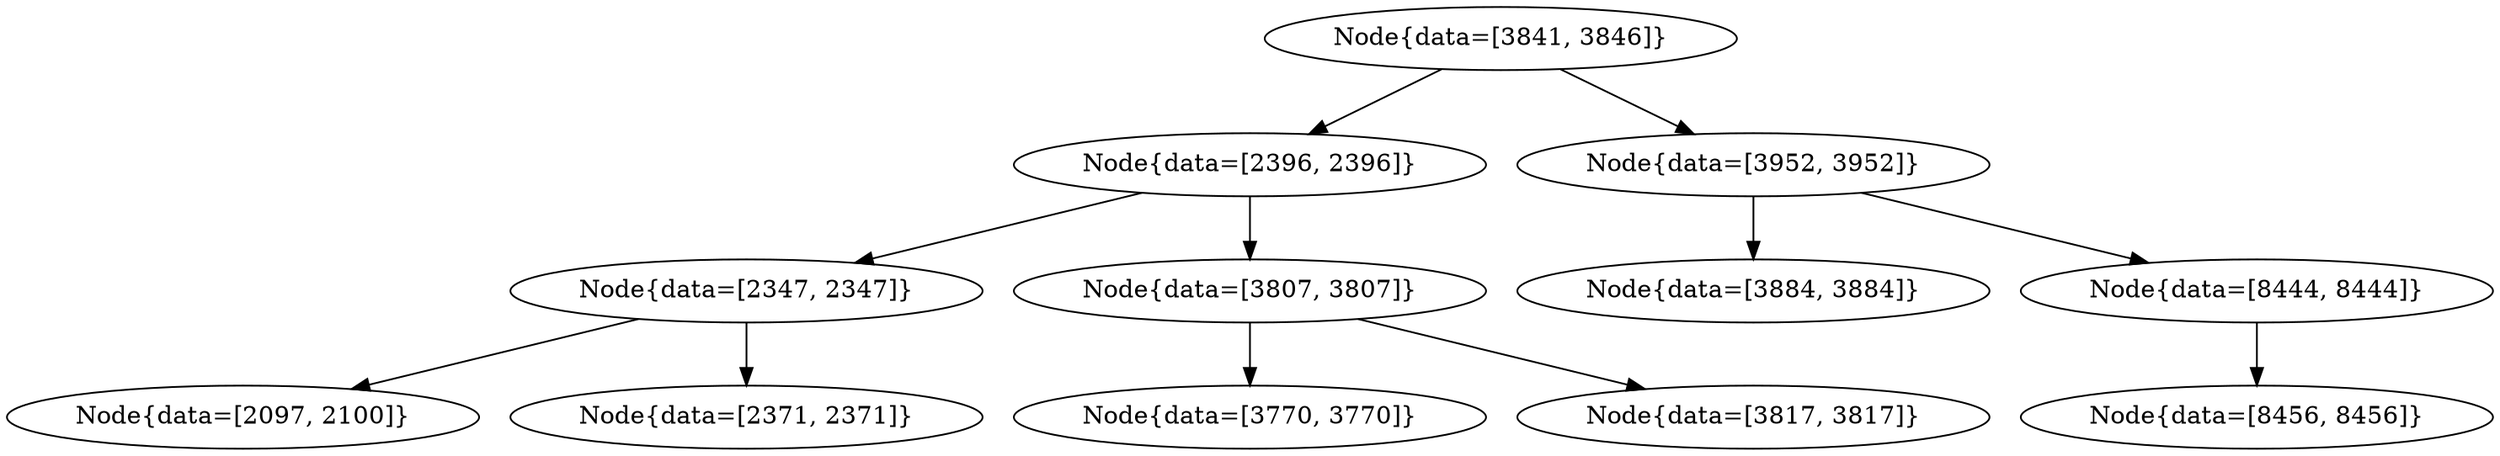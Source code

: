 digraph G{
312832404 [label="Node{data=[3841, 3846]}"]
312832404 -> 236555903
236555903 [label="Node{data=[2396, 2396]}"]
236555903 -> 211344508
211344508 [label="Node{data=[2347, 2347]}"]
211344508 -> 521666124
521666124 [label="Node{data=[2097, 2100]}"]
211344508 -> 637998571
637998571 [label="Node{data=[2371, 2371]}"]
236555903 -> 1680809250
1680809250 [label="Node{data=[3807, 3807]}"]
1680809250 -> 773736167
773736167 [label="Node{data=[3770, 3770]}"]
1680809250 -> 249243894
249243894 [label="Node{data=[3817, 3817]}"]
312832404 -> 284023947
284023947 [label="Node{data=[3952, 3952]}"]
284023947 -> 213325241
213325241 [label="Node{data=[3884, 3884]}"]
284023947 -> 1354912694
1354912694 [label="Node{data=[8444, 8444]}"]
1354912694 -> 118050240
118050240 [label="Node{data=[8456, 8456]}"]
}
